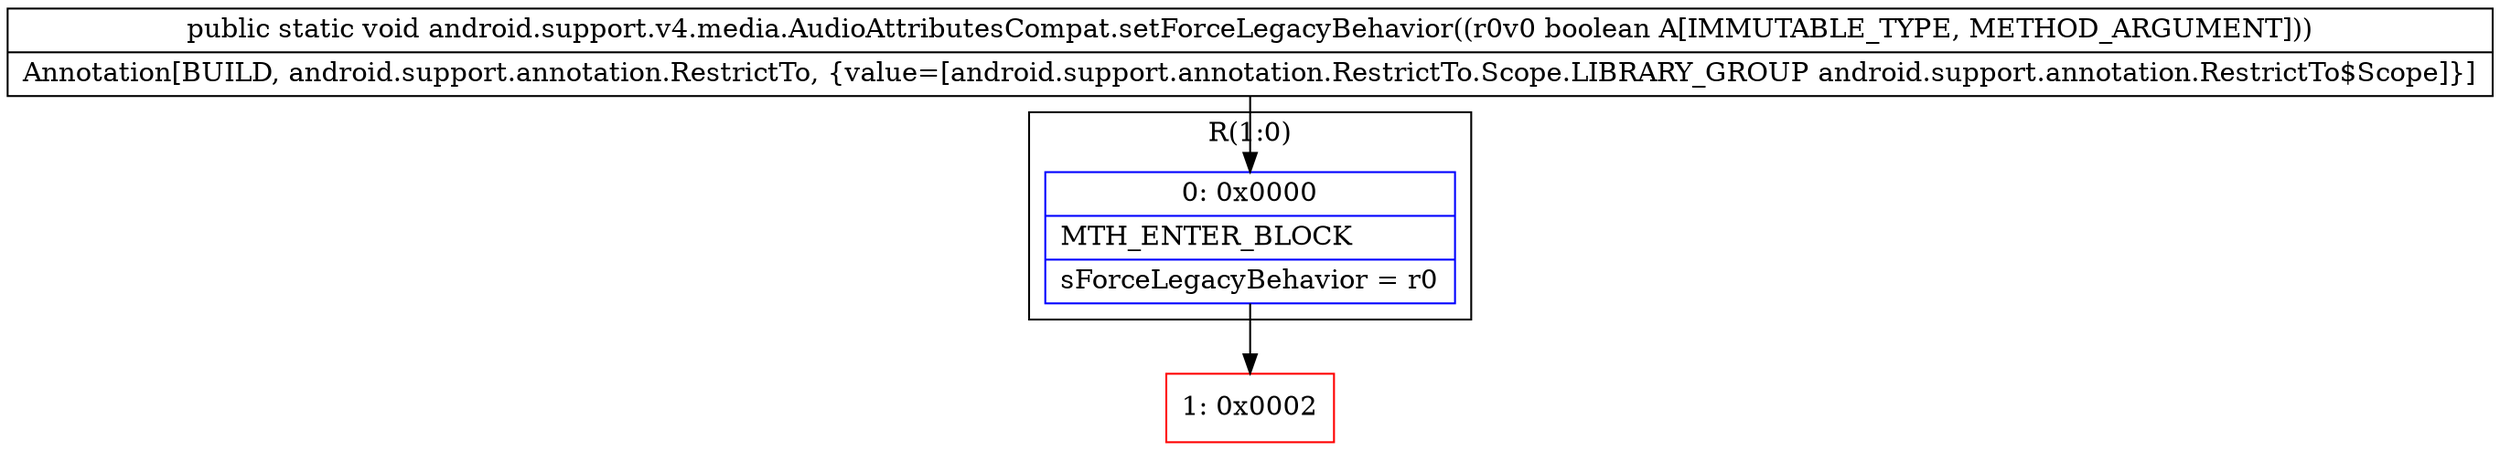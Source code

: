 digraph "CFG forandroid.support.v4.media.AudioAttributesCompat.setForceLegacyBehavior(Z)V" {
subgraph cluster_Region_1405462094 {
label = "R(1:0)";
node [shape=record,color=blue];
Node_0 [shape=record,label="{0\:\ 0x0000|MTH_ENTER_BLOCK\l|sForceLegacyBehavior = r0\l}"];
}
Node_1 [shape=record,color=red,label="{1\:\ 0x0002}"];
MethodNode[shape=record,label="{public static void android.support.v4.media.AudioAttributesCompat.setForceLegacyBehavior((r0v0 boolean A[IMMUTABLE_TYPE, METHOD_ARGUMENT]))  | Annotation[BUILD, android.support.annotation.RestrictTo, \{value=[android.support.annotation.RestrictTo.Scope.LIBRARY_GROUP android.support.annotation.RestrictTo$Scope]\}]\l}"];
MethodNode -> Node_0;
Node_0 -> Node_1;
}


